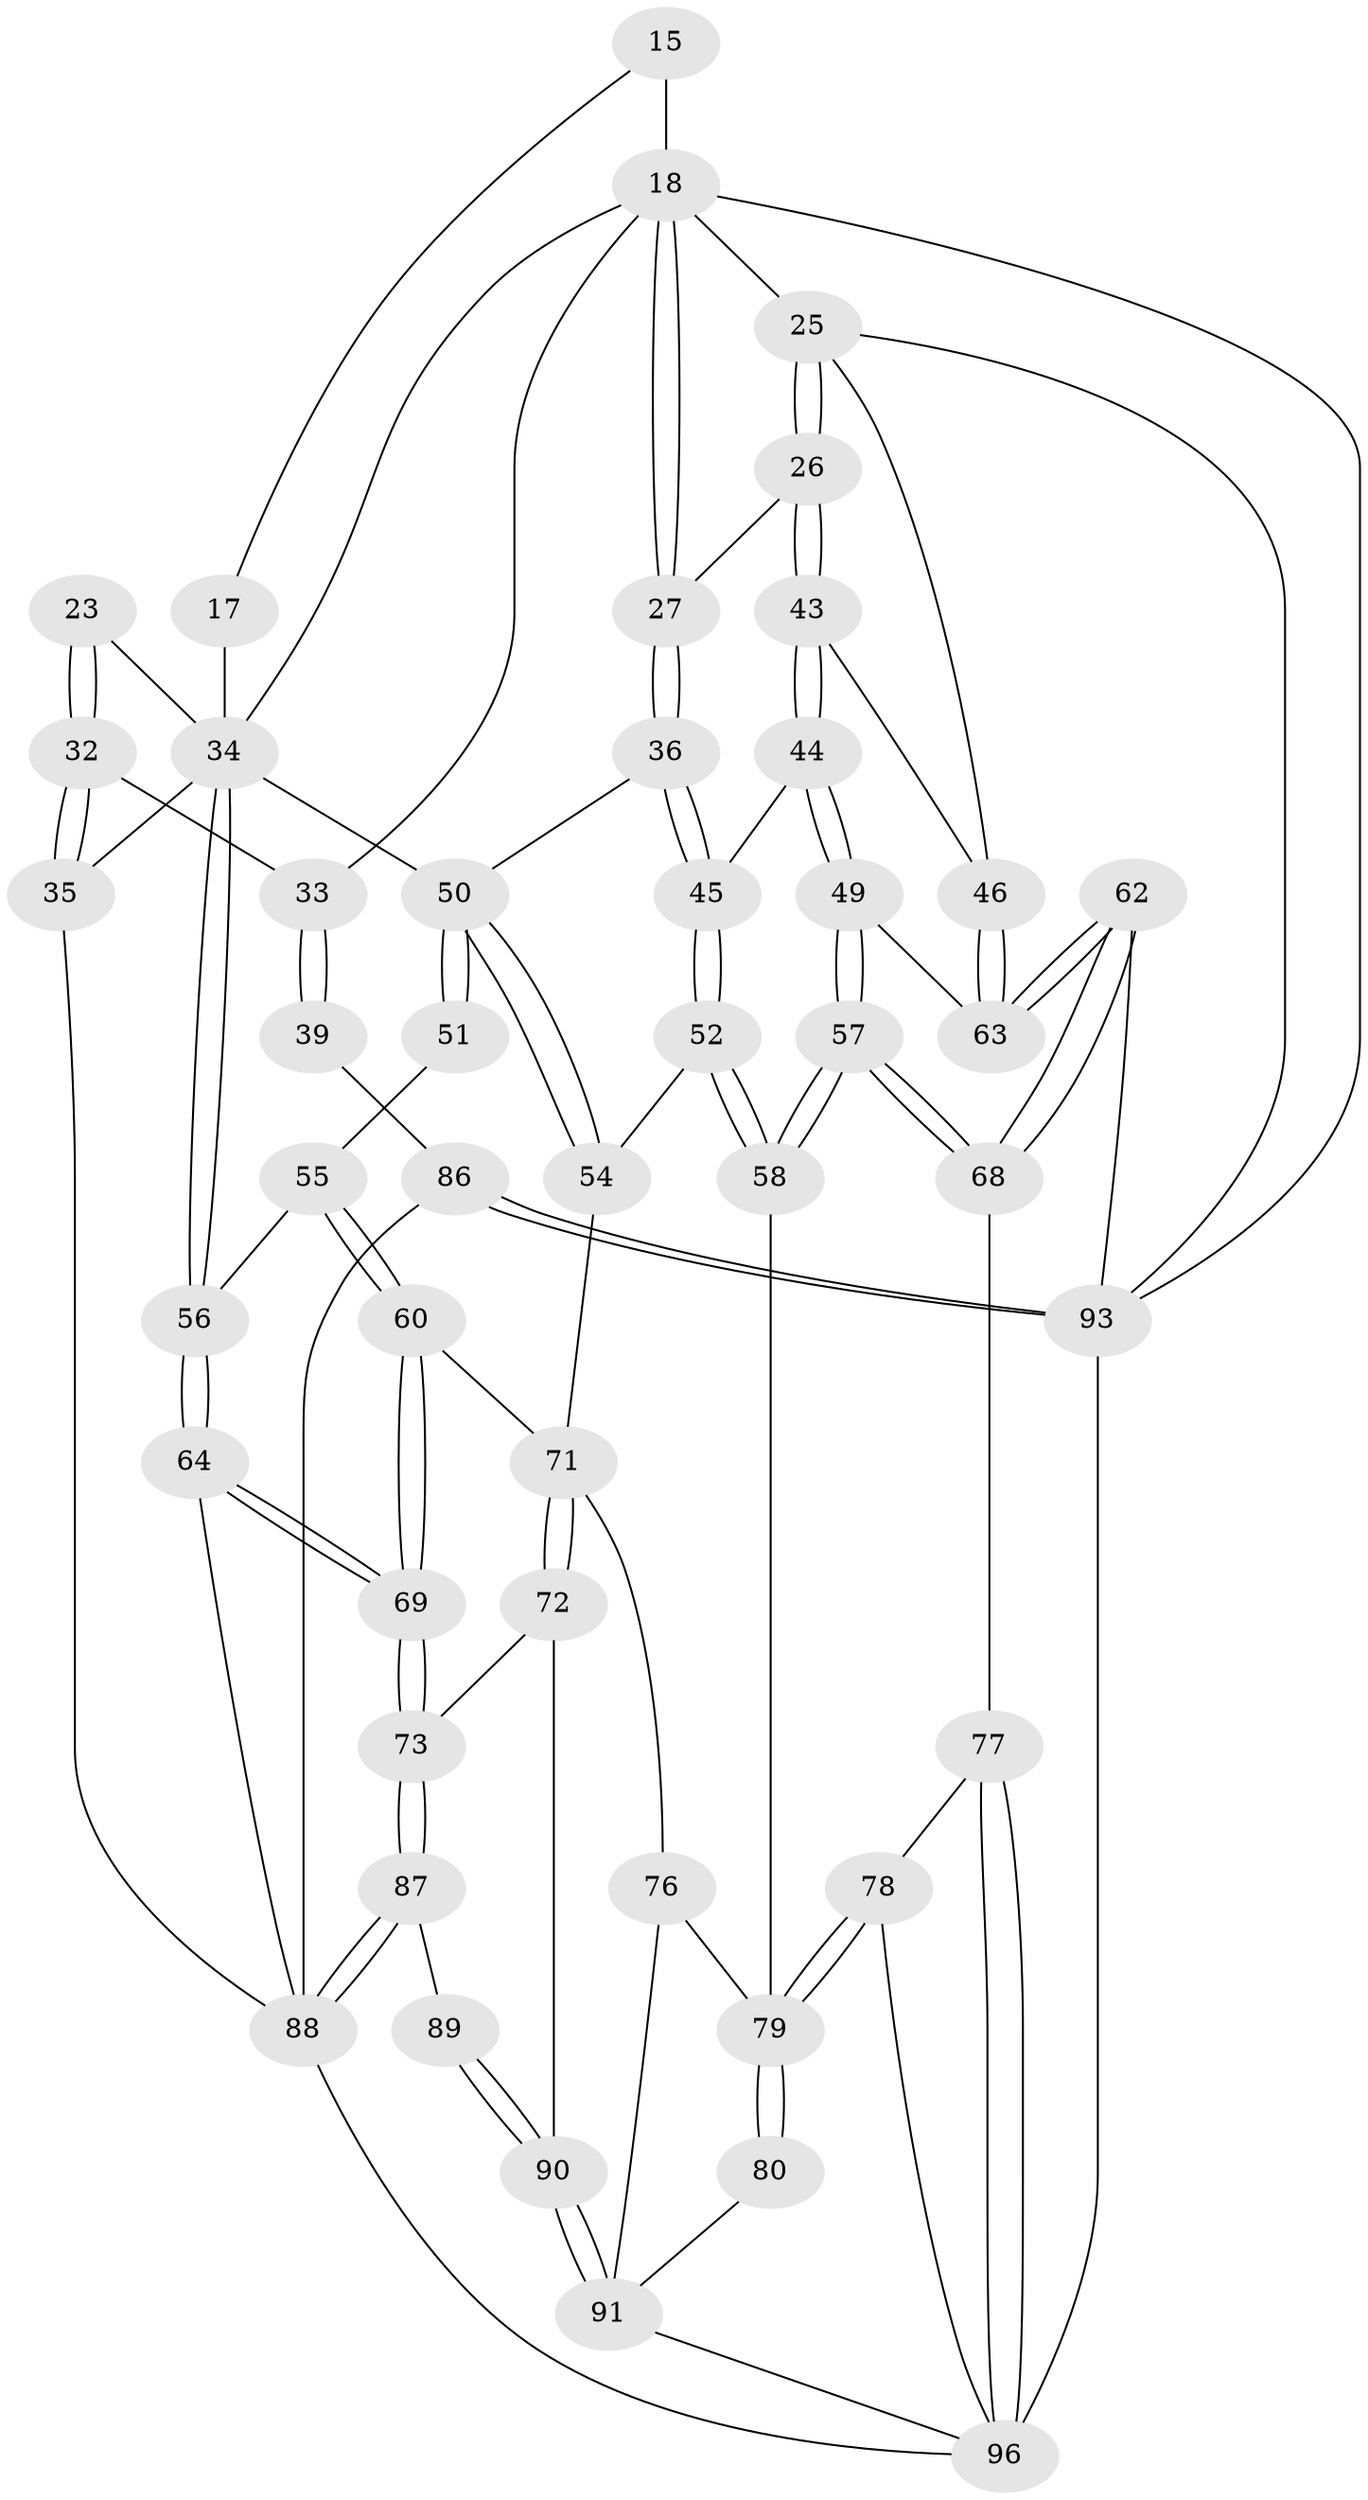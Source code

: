 // original degree distribution, {3: 0.041666666666666664, 4: 0.21875, 6: 0.23958333333333334, 5: 0.5}
// Generated by graph-tools (version 1.1) at 2025/00/03/09/25 05:00:37]
// undirected, 48 vertices, 112 edges
graph export_dot {
graph [start="1"]
  node [color=gray90,style=filled];
  15 [pos="+0.4865802126485721+0.19193286581212085"];
  17 [pos="+0.3284805134964901+0.06092463027588468",super="+16"];
  18 [pos="+0.5338470616021928+0.1979237654962576",super="+8+4+11"];
  23 [pos="+0.14169907227312814+0.15219441092764394"];
  25 [pos="+0.7730989433270465+0.24069435099647446",super="+7+9"];
  26 [pos="+0.768383101212383+0.24705650835528556"];
  27 [pos="+0.5805588598510261+0.22332420224013783"];
  32 [pos="+0.0920016939444856+0.29827917060573617"];
  33 [pos="+0+0.2764602045545041",super="+31+30"];
  34 [pos="+0.2927406277941117+0.38071958616937696",super="+21+22+19+24"];
  35 [pos="+0.12896074423614057+0.3445458775767163"];
  36 [pos="+0.5718869862192472+0.3938528324918161"];
  39 [pos="+0+0.2981886673541751"];
  43 [pos="+0.7735551048187272+0.29018893197047346"];
  44 [pos="+0.7503851195976391+0.3738201898142296"];
  45 [pos="+0.7259482438701579+0.40657738865302645"];
  46 [pos="+1+0.1844274790123967",super="+28+42"];
  49 [pos="+0.8965073629435744+0.5092212916148693"];
  50 [pos="+0.5550548413024576+0.46841303887243296",super="+37+38"];
  51 [pos="+0.4992465403607565+0.4748981136058323"];
  52 [pos="+0.7046199282591337+0.4938579757477536"];
  54 [pos="+0.6079757159427276+0.5328954972468736",super="+53"];
  55 [pos="+0.4953146155440456+0.47744016652835364"];
  56 [pos="+0.2975634649365156+0.4557325101339338"];
  57 [pos="+0.8718583292023152+0.6045993541819291"];
  58 [pos="+0.8525958209652086+0.6081866950401801"];
  60 [pos="+0.47448554440701807+0.5680757049893067"];
  62 [pos="+1+0.7730878004818372"];
  63 [pos="+1+0.473813640881637",super="+48+47"];
  64 [pos="+0.27511247543670575+0.6015141972143746"];
  68 [pos="+1+0.7616255077894603"];
  69 [pos="+0.35714313065188724+0.6535727397457234"];
  71 [pos="+0.5308521961220005+0.6829922846737129",super="+59+70"];
  72 [pos="+0.4984317101722167+0.7149113415805006"];
  73 [pos="+0.37224916447170786+0.6731041963061147"];
  76 [pos="+0.6863178322951662+0.6649200311273661"];
  77 [pos="+0.8801845220061895+0.8626315554765023"];
  78 [pos="+0.8392012408154846+0.8727639695242434"];
  79 [pos="+0.8323620031086533+0.8698049172464165",super="+74+75"];
  80 [pos="+0.7658876494670084+0.8504026195672577"];
  86 [pos="+0.08664871192569372+0.8268371850992386",super="+66"];
  87 [pos="+0.3581315655690869+0.8443663906979437"];
  88 [pos="+0.23642719820521396+0.9216623293386692",super="+85+65+40"];
  89 [pos="+0.45502404736926444+0.9199326214164577"];
  90 [pos="+0.5213789863522653+1",super="+82+83"];
  91 [pos="+0.5415018054838718+1",super="+84+81"];
  93 [pos="+0.029337958231302787+1",super="+67"];
  96 [pos="+1+1",super="+95"];
  15 -- 18 [weight=2];
  15 -- 17;
  17 -- 34 [weight=2];
  18 -- 27;
  18 -- 27;
  18 -- 25 [weight=3];
  18 -- 34 [weight=2];
  18 -- 33;
  18 -- 93;
  23 -- 32;
  23 -- 32;
  23 -- 34 [weight=2];
  25 -- 26;
  25 -- 26;
  25 -- 46 [weight=2];
  25 -- 93;
  26 -- 27;
  26 -- 43;
  26 -- 43;
  27 -- 36;
  27 -- 36;
  32 -- 33;
  32 -- 35;
  32 -- 35;
  33 -- 39 [weight=2];
  33 -- 39;
  34 -- 35;
  34 -- 56;
  34 -- 56;
  34 -- 50;
  35 -- 88;
  36 -- 45;
  36 -- 45;
  36 -- 50;
  39 -- 86;
  43 -- 44;
  43 -- 44;
  43 -- 46;
  44 -- 45;
  44 -- 49;
  44 -- 49;
  45 -- 52;
  45 -- 52;
  46 -- 63 [weight=3];
  46 -- 63;
  49 -- 57;
  49 -- 57;
  49 -- 63;
  50 -- 51 [weight=2];
  50 -- 51;
  50 -- 54;
  50 -- 54;
  51 -- 55;
  52 -- 58;
  52 -- 58;
  52 -- 54;
  54 -- 71 [weight=2];
  55 -- 56;
  55 -- 60;
  55 -- 60;
  56 -- 64;
  56 -- 64;
  57 -- 58;
  57 -- 58;
  57 -- 68;
  57 -- 68;
  58 -- 79;
  60 -- 69;
  60 -- 69;
  60 -- 71;
  62 -- 63;
  62 -- 63;
  62 -- 68;
  62 -- 68;
  62 -- 93;
  64 -- 69;
  64 -- 69;
  64 -- 88;
  68 -- 77;
  69 -- 73;
  69 -- 73;
  71 -- 72;
  71 -- 72;
  71 -- 76;
  72 -- 73;
  72 -- 90;
  73 -- 87;
  73 -- 87;
  76 -- 79;
  76 -- 91;
  77 -- 78;
  77 -- 96;
  77 -- 96;
  78 -- 79;
  78 -- 79;
  78 -- 96;
  79 -- 80 [weight=2];
  79 -- 80;
  80 -- 91;
  86 -- 93 [weight=2];
  86 -- 93;
  86 -- 88 [weight=2];
  87 -- 88;
  87 -- 88;
  87 -- 89;
  88 -- 96;
  89 -- 90 [weight=2];
  89 -- 90;
  90 -- 91 [weight=2];
  90 -- 91;
  91 -- 96;
  93 -- 96 [weight=2];
}
